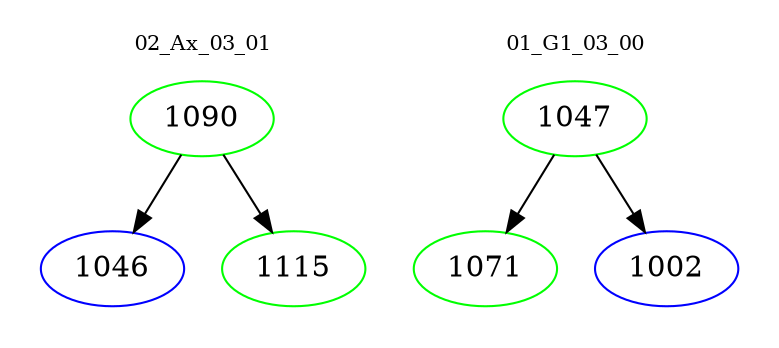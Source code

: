 digraph{
subgraph cluster_0 {
color = white
label = "02_Ax_03_01";
fontsize=10;
T0_1090 [label="1090", color="green"]
T0_1090 -> T0_1046 [color="black"]
T0_1046 [label="1046", color="blue"]
T0_1090 -> T0_1115 [color="black"]
T0_1115 [label="1115", color="green"]
}
subgraph cluster_1 {
color = white
label = "01_G1_03_00";
fontsize=10;
T1_1047 [label="1047", color="green"]
T1_1047 -> T1_1071 [color="black"]
T1_1071 [label="1071", color="green"]
T1_1047 -> T1_1002 [color="black"]
T1_1002 [label="1002", color="blue"]
}
}
